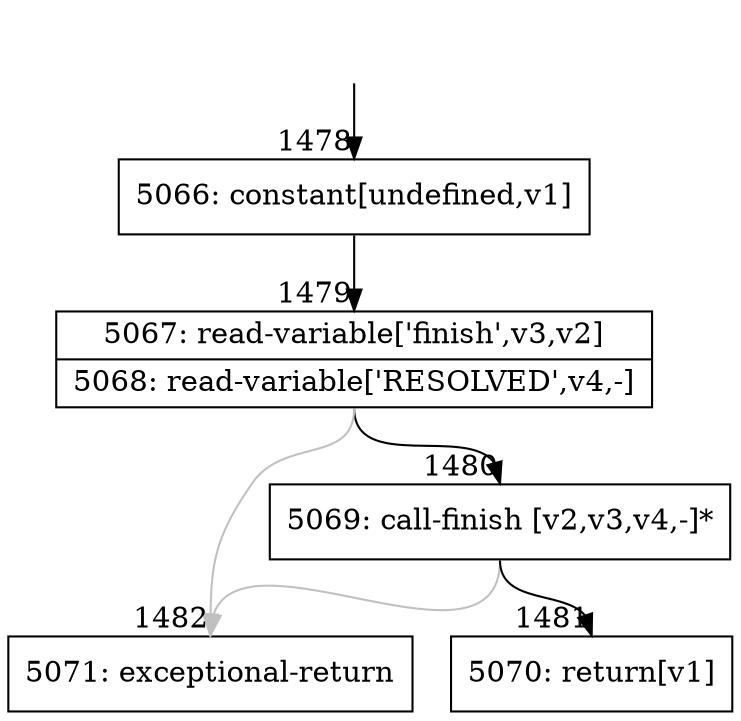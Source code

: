 digraph {
rankdir="TD"
BB_entry69[shape=none,label=""];
BB_entry69 -> BB1478 [tailport=s, headport=n, headlabel="    1478"]
BB1478 [shape=record label="{5066: constant[undefined,v1]}" ] 
BB1478 -> BB1479 [tailport=s, headport=n, headlabel="      1479"]
BB1479 [shape=record label="{5067: read-variable['finish',v3,v2]|5068: read-variable['RESOLVED',v4,-]}" ] 
BB1479 -> BB1480 [tailport=s, headport=n, headlabel="      1480"]
BB1479 -> BB1482 [tailport=s, headport=n, color=gray, headlabel="      1482"]
BB1480 [shape=record label="{5069: call-finish [v2,v3,v4,-]*}" ] 
BB1480 -> BB1481 [tailport=s, headport=n, headlabel="      1481"]
BB1480 -> BB1482 [tailport=s, headport=n, color=gray]
BB1481 [shape=record label="{5070: return[v1]}" ] 
BB1482 [shape=record label="{5071: exceptional-return}" ] 
//#$~ 980
}
